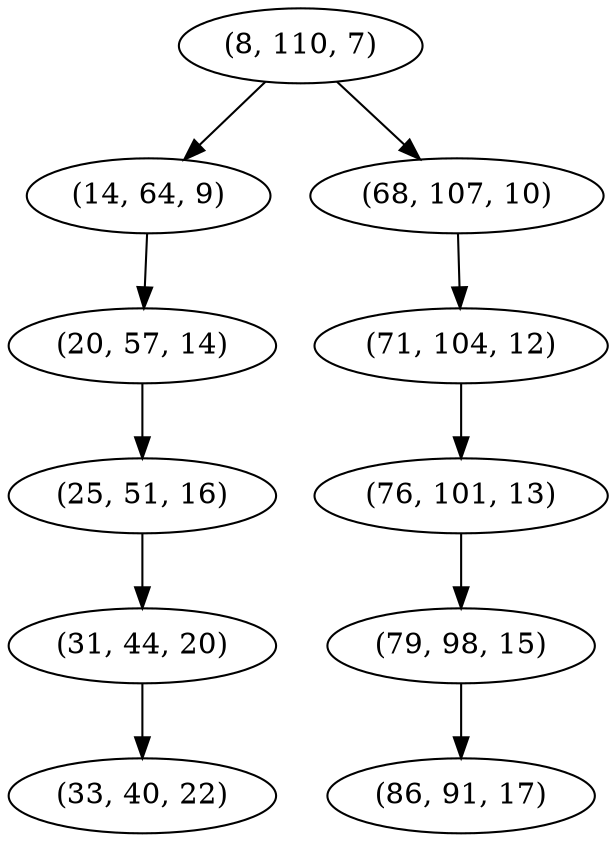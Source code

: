 digraph tree {
    "(8, 110, 7)";
    "(14, 64, 9)";
    "(20, 57, 14)";
    "(25, 51, 16)";
    "(31, 44, 20)";
    "(33, 40, 22)";
    "(68, 107, 10)";
    "(71, 104, 12)";
    "(76, 101, 13)";
    "(79, 98, 15)";
    "(86, 91, 17)";
    "(8, 110, 7)" -> "(14, 64, 9)";
    "(8, 110, 7)" -> "(68, 107, 10)";
    "(14, 64, 9)" -> "(20, 57, 14)";
    "(20, 57, 14)" -> "(25, 51, 16)";
    "(25, 51, 16)" -> "(31, 44, 20)";
    "(31, 44, 20)" -> "(33, 40, 22)";
    "(68, 107, 10)" -> "(71, 104, 12)";
    "(71, 104, 12)" -> "(76, 101, 13)";
    "(76, 101, 13)" -> "(79, 98, 15)";
    "(79, 98, 15)" -> "(86, 91, 17)";
}
